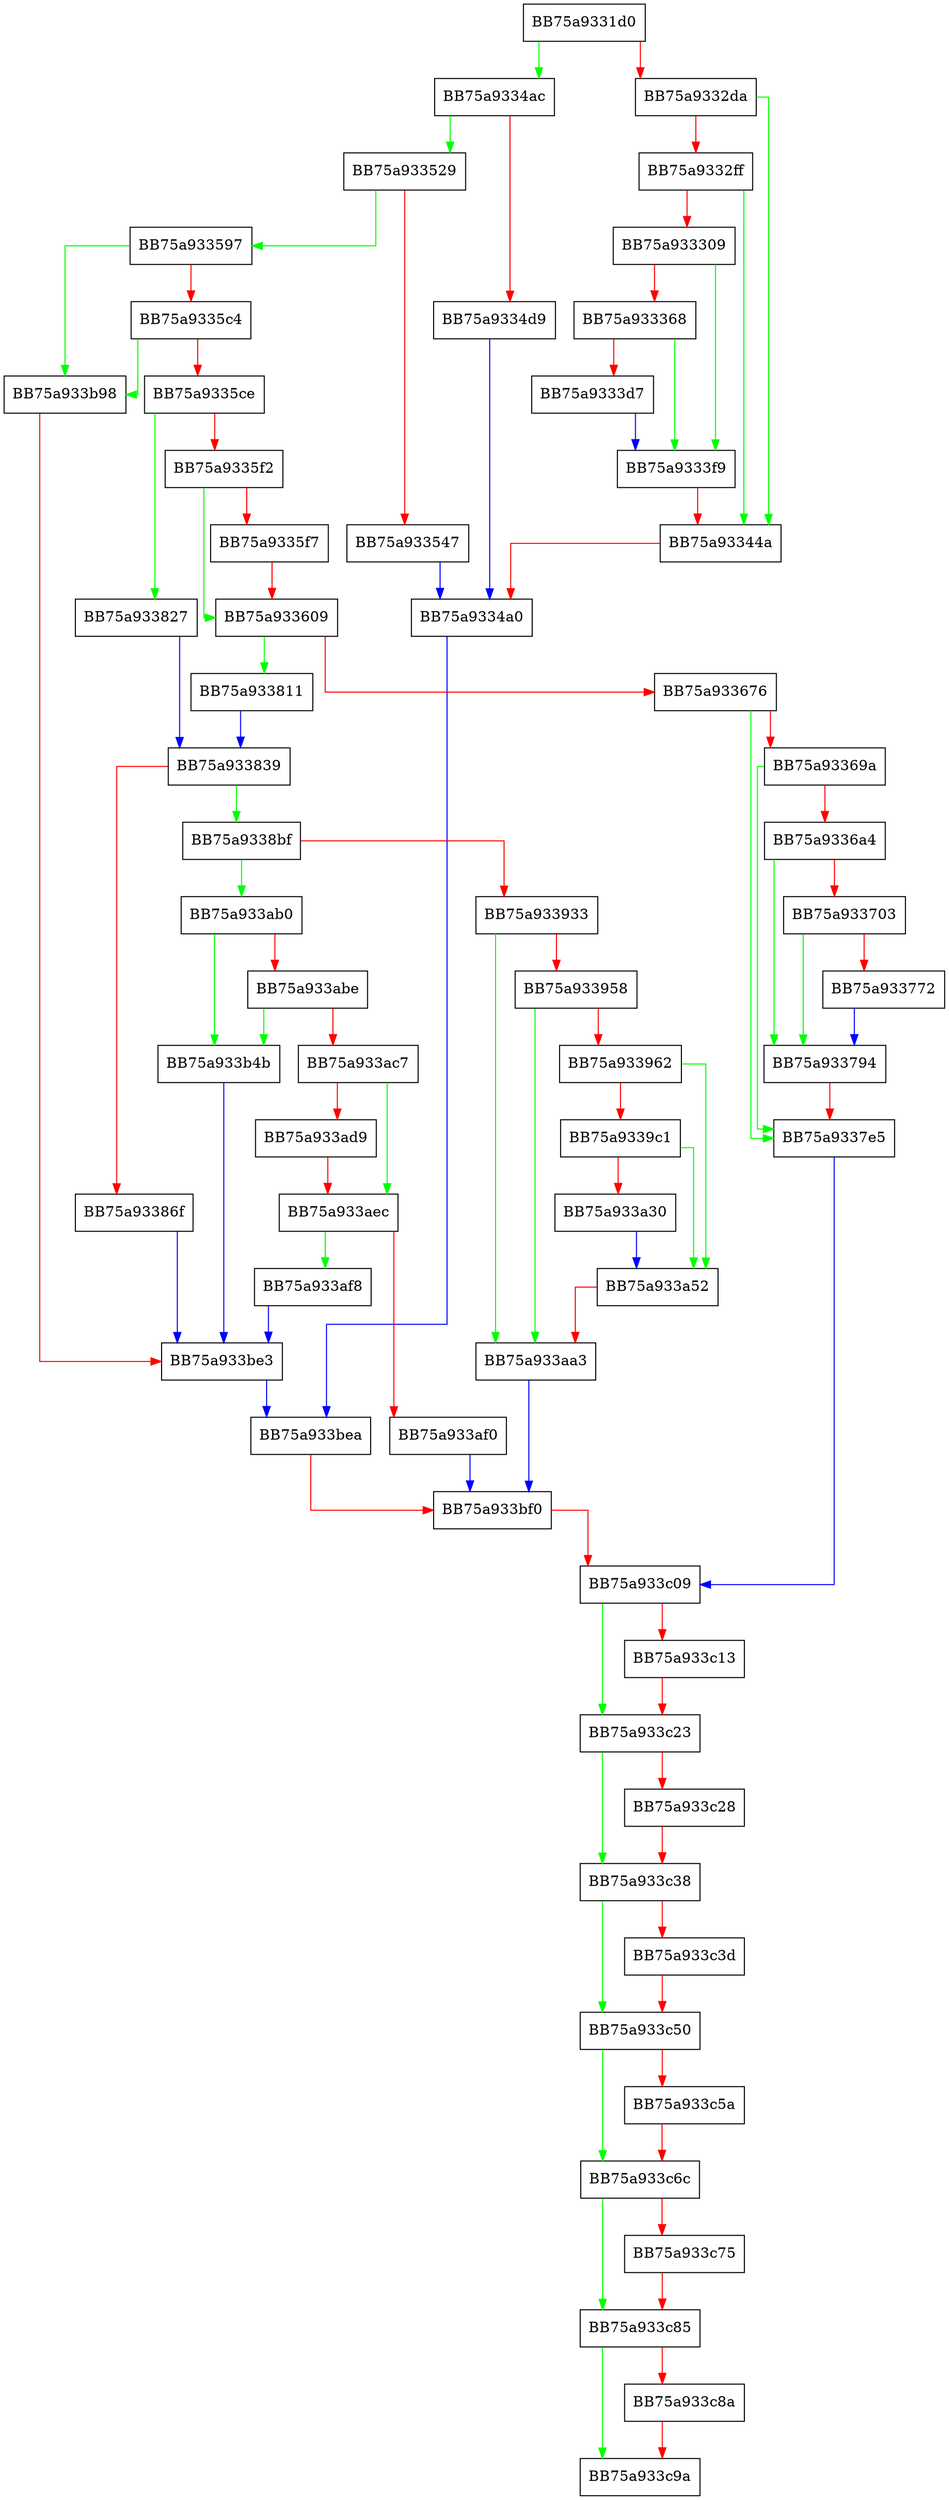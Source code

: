 digraph verify_os_signed {
  node [shape="box"];
  graph [splines=ortho];
  BB75a9331d0 -> BB75a9334ac [color="green"];
  BB75a9331d0 -> BB75a9332da [color="red"];
  BB75a9332da -> BB75a93344a [color="green"];
  BB75a9332da -> BB75a9332ff [color="red"];
  BB75a9332ff -> BB75a93344a [color="green"];
  BB75a9332ff -> BB75a933309 [color="red"];
  BB75a933309 -> BB75a9333f9 [color="green"];
  BB75a933309 -> BB75a933368 [color="red"];
  BB75a933368 -> BB75a9333f9 [color="green"];
  BB75a933368 -> BB75a9333d7 [color="red"];
  BB75a9333d7 -> BB75a9333f9 [color="blue"];
  BB75a9333f9 -> BB75a93344a [color="red"];
  BB75a93344a -> BB75a9334a0 [color="red"];
  BB75a9334a0 -> BB75a933bea [color="blue"];
  BB75a9334ac -> BB75a933529 [color="green"];
  BB75a9334ac -> BB75a9334d9 [color="red"];
  BB75a9334d9 -> BB75a9334a0 [color="blue"];
  BB75a933529 -> BB75a933597 [color="green"];
  BB75a933529 -> BB75a933547 [color="red"];
  BB75a933547 -> BB75a9334a0 [color="blue"];
  BB75a933597 -> BB75a933b98 [color="green"];
  BB75a933597 -> BB75a9335c4 [color="red"];
  BB75a9335c4 -> BB75a933b98 [color="green"];
  BB75a9335c4 -> BB75a9335ce [color="red"];
  BB75a9335ce -> BB75a933827 [color="green"];
  BB75a9335ce -> BB75a9335f2 [color="red"];
  BB75a9335f2 -> BB75a933609 [color="green"];
  BB75a9335f2 -> BB75a9335f7 [color="red"];
  BB75a9335f7 -> BB75a933609 [color="red"];
  BB75a933609 -> BB75a933811 [color="green"];
  BB75a933609 -> BB75a933676 [color="red"];
  BB75a933676 -> BB75a9337e5 [color="green"];
  BB75a933676 -> BB75a93369a [color="red"];
  BB75a93369a -> BB75a9337e5 [color="green"];
  BB75a93369a -> BB75a9336a4 [color="red"];
  BB75a9336a4 -> BB75a933794 [color="green"];
  BB75a9336a4 -> BB75a933703 [color="red"];
  BB75a933703 -> BB75a933794 [color="green"];
  BB75a933703 -> BB75a933772 [color="red"];
  BB75a933772 -> BB75a933794 [color="blue"];
  BB75a933794 -> BB75a9337e5 [color="red"];
  BB75a9337e5 -> BB75a933c09 [color="blue"];
  BB75a933811 -> BB75a933839 [color="blue"];
  BB75a933827 -> BB75a933839 [color="blue"];
  BB75a933839 -> BB75a9338bf [color="green"];
  BB75a933839 -> BB75a93386f [color="red"];
  BB75a93386f -> BB75a933be3 [color="blue"];
  BB75a9338bf -> BB75a933ab0 [color="green"];
  BB75a9338bf -> BB75a933933 [color="red"];
  BB75a933933 -> BB75a933aa3 [color="green"];
  BB75a933933 -> BB75a933958 [color="red"];
  BB75a933958 -> BB75a933aa3 [color="green"];
  BB75a933958 -> BB75a933962 [color="red"];
  BB75a933962 -> BB75a933a52 [color="green"];
  BB75a933962 -> BB75a9339c1 [color="red"];
  BB75a9339c1 -> BB75a933a52 [color="green"];
  BB75a9339c1 -> BB75a933a30 [color="red"];
  BB75a933a30 -> BB75a933a52 [color="blue"];
  BB75a933a52 -> BB75a933aa3 [color="red"];
  BB75a933aa3 -> BB75a933bf0 [color="blue"];
  BB75a933ab0 -> BB75a933b4b [color="green"];
  BB75a933ab0 -> BB75a933abe [color="red"];
  BB75a933abe -> BB75a933b4b [color="green"];
  BB75a933abe -> BB75a933ac7 [color="red"];
  BB75a933ac7 -> BB75a933aec [color="green"];
  BB75a933ac7 -> BB75a933ad9 [color="red"];
  BB75a933ad9 -> BB75a933aec [color="red"];
  BB75a933aec -> BB75a933af8 [color="green"];
  BB75a933aec -> BB75a933af0 [color="red"];
  BB75a933af0 -> BB75a933bf0 [color="blue"];
  BB75a933af8 -> BB75a933be3 [color="blue"];
  BB75a933b4b -> BB75a933be3 [color="blue"];
  BB75a933b98 -> BB75a933be3 [color="red"];
  BB75a933be3 -> BB75a933bea [color="blue"];
  BB75a933bea -> BB75a933bf0 [color="red"];
  BB75a933bf0 -> BB75a933c09 [color="red"];
  BB75a933c09 -> BB75a933c23 [color="green"];
  BB75a933c09 -> BB75a933c13 [color="red"];
  BB75a933c13 -> BB75a933c23 [color="red"];
  BB75a933c23 -> BB75a933c38 [color="green"];
  BB75a933c23 -> BB75a933c28 [color="red"];
  BB75a933c28 -> BB75a933c38 [color="red"];
  BB75a933c38 -> BB75a933c50 [color="green"];
  BB75a933c38 -> BB75a933c3d [color="red"];
  BB75a933c3d -> BB75a933c50 [color="red"];
  BB75a933c50 -> BB75a933c6c [color="green"];
  BB75a933c50 -> BB75a933c5a [color="red"];
  BB75a933c5a -> BB75a933c6c [color="red"];
  BB75a933c6c -> BB75a933c85 [color="green"];
  BB75a933c6c -> BB75a933c75 [color="red"];
  BB75a933c75 -> BB75a933c85 [color="red"];
  BB75a933c85 -> BB75a933c9a [color="green"];
  BB75a933c85 -> BB75a933c8a [color="red"];
  BB75a933c8a -> BB75a933c9a [color="red"];
}